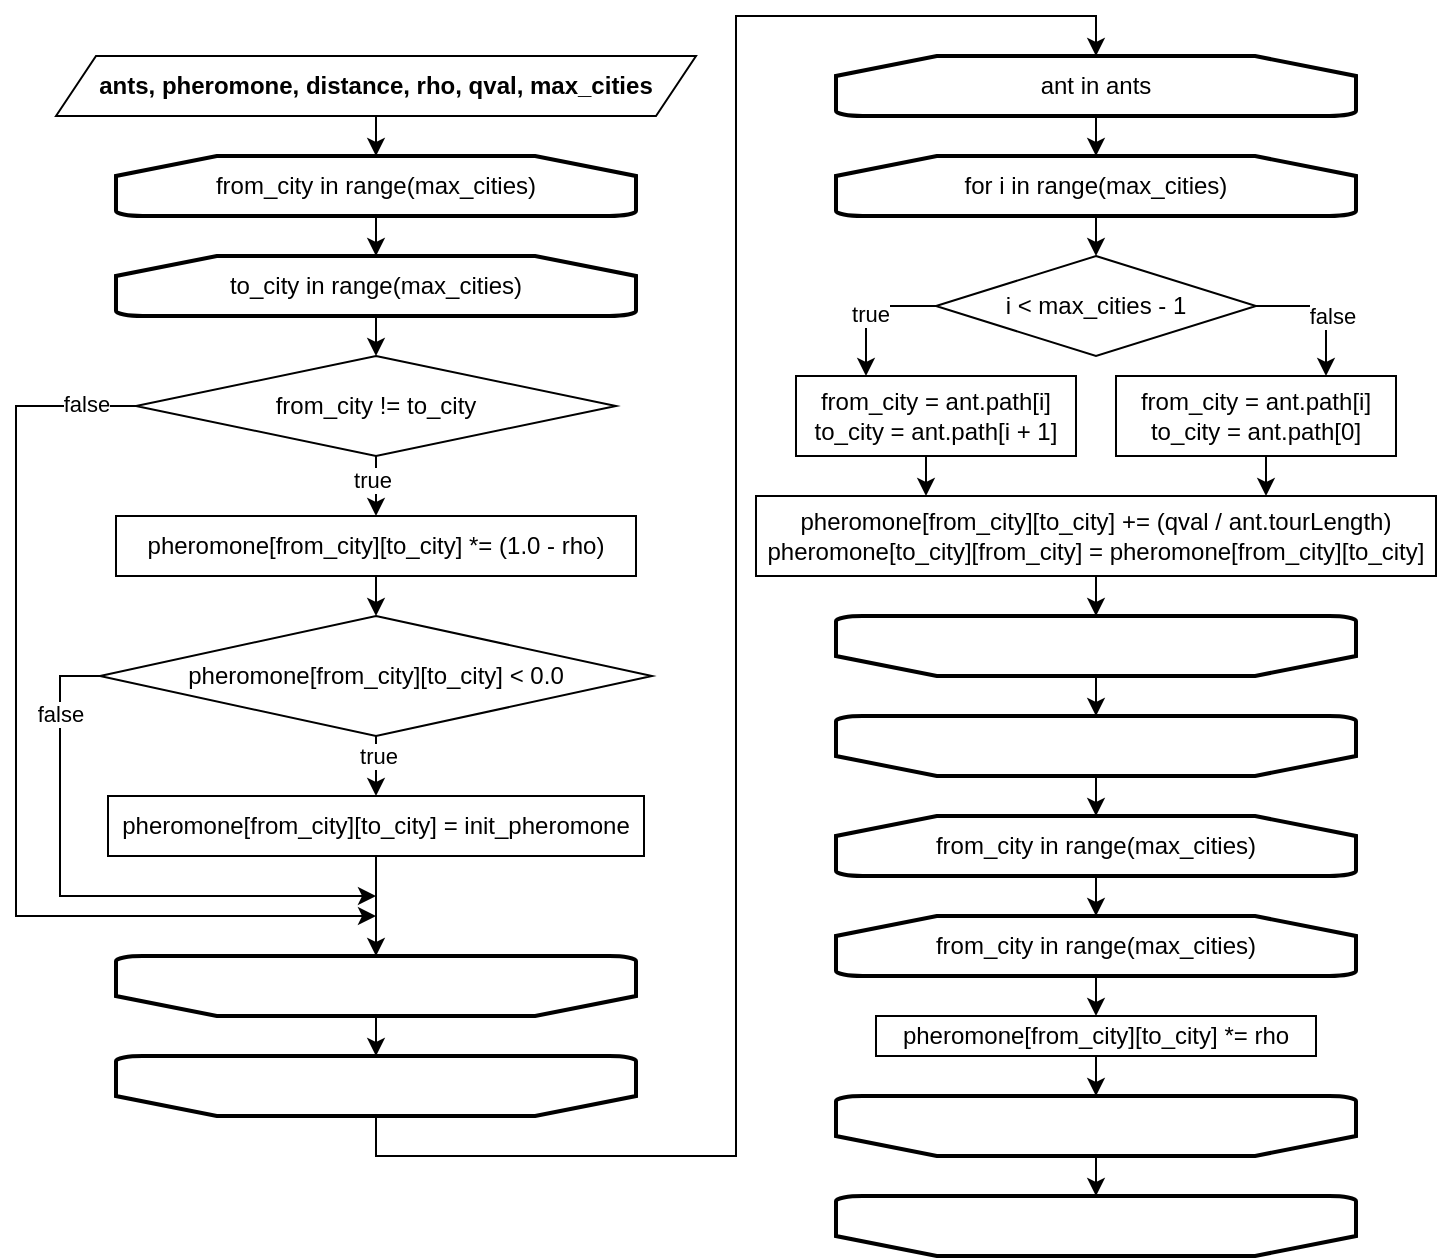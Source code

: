 <mxfile version="21.6.8" type="device">
  <diagram name="Страница — 1" id="guqpKIvVftWeHKpPATNB">
    <mxGraphModel dx="1588" dy="792" grid="1" gridSize="10" guides="1" tooltips="1" connect="1" arrows="1" fold="1" page="1" pageScale="1" pageWidth="827" pageHeight="1169" math="0" shadow="0">
      <root>
        <mxCell id="0" />
        <mxCell id="1" parent="0" />
        <mxCell id="sI2C4-aLC-wWD8bmDFna-11" style="edgeStyle=orthogonalEdgeStyle;rounded=0;orthogonalLoop=1;jettySize=auto;html=1;exitX=0.5;exitY=1;exitDx=0;exitDy=0;entryX=0.5;entryY=0;entryDx=0;entryDy=0;entryPerimeter=0;" edge="1" parent="1" source="sI2C4-aLC-wWD8bmDFna-1" target="sI2C4-aLC-wWD8bmDFna-2">
          <mxGeometry relative="1" as="geometry" />
        </mxCell>
        <mxCell id="sI2C4-aLC-wWD8bmDFna-1" value="ants, pheromone, distance, rho, qval, max_cities" style="shape=parallelogram;perimeter=parallelogramPerimeter;whiteSpace=wrap;html=1;fixedSize=1;fontStyle=1" vertex="1" parent="1">
          <mxGeometry x="120" y="30" width="320" height="30" as="geometry" />
        </mxCell>
        <mxCell id="sI2C4-aLC-wWD8bmDFna-4" style="edgeStyle=orthogonalEdgeStyle;rounded=0;orthogonalLoop=1;jettySize=auto;html=1;exitX=0.5;exitY=1;exitDx=0;exitDy=0;exitPerimeter=0;entryX=0.5;entryY=0;entryDx=0;entryDy=0;entryPerimeter=0;" edge="1" parent="1" source="sI2C4-aLC-wWD8bmDFna-2" target="sI2C4-aLC-wWD8bmDFna-3">
          <mxGeometry relative="1" as="geometry" />
        </mxCell>
        <mxCell id="sI2C4-aLC-wWD8bmDFna-2" value="from_city in range(max_cities)" style="strokeWidth=2;html=1;shape=mxgraph.flowchart.loop_limit;whiteSpace=wrap;" vertex="1" parent="1">
          <mxGeometry x="150" y="80" width="260" height="30" as="geometry" />
        </mxCell>
        <mxCell id="sI2C4-aLC-wWD8bmDFna-10" style="edgeStyle=orthogonalEdgeStyle;rounded=0;orthogonalLoop=1;jettySize=auto;html=1;exitX=0.5;exitY=1;exitDx=0;exitDy=0;exitPerimeter=0;entryX=0.5;entryY=0;entryDx=0;entryDy=0;" edge="1" parent="1" source="sI2C4-aLC-wWD8bmDFna-3" target="sI2C4-aLC-wWD8bmDFna-8">
          <mxGeometry relative="1" as="geometry" />
        </mxCell>
        <mxCell id="sI2C4-aLC-wWD8bmDFna-3" value="to_city in range(max_cities)" style="strokeWidth=2;html=1;shape=mxgraph.flowchart.loop_limit;whiteSpace=wrap;" vertex="1" parent="1">
          <mxGeometry x="150" y="130" width="260" height="30" as="geometry" />
        </mxCell>
        <mxCell id="sI2C4-aLC-wWD8bmDFna-7" style="edgeStyle=orthogonalEdgeStyle;rounded=0;orthogonalLoop=1;jettySize=auto;html=1;exitX=0.5;exitY=0;exitDx=0;exitDy=0;exitPerimeter=0;entryX=0.5;entryY=1;entryDx=0;entryDy=0;entryPerimeter=0;" edge="1" parent="1" source="sI2C4-aLC-wWD8bmDFna-5" target="sI2C4-aLC-wWD8bmDFna-6">
          <mxGeometry relative="1" as="geometry" />
        </mxCell>
        <mxCell id="sI2C4-aLC-wWD8bmDFna-5" value="" style="strokeWidth=2;html=1;shape=mxgraph.flowchart.loop_limit;whiteSpace=wrap;rotation=-180;" vertex="1" parent="1">
          <mxGeometry x="150" y="480" width="260" height="30" as="geometry" />
        </mxCell>
        <mxCell id="sI2C4-aLC-wWD8bmDFna-53" style="edgeStyle=orthogonalEdgeStyle;rounded=0;orthogonalLoop=1;jettySize=auto;html=1;exitX=0.5;exitY=0;exitDx=0;exitDy=0;exitPerimeter=0;entryX=0.5;entryY=0;entryDx=0;entryDy=0;entryPerimeter=0;" edge="1" parent="1" source="sI2C4-aLC-wWD8bmDFna-6" target="sI2C4-aLC-wWD8bmDFna-34">
          <mxGeometry relative="1" as="geometry" />
        </mxCell>
        <mxCell id="sI2C4-aLC-wWD8bmDFna-6" value="" style="strokeWidth=2;html=1;shape=mxgraph.flowchart.loop_limit;whiteSpace=wrap;rotation=-180;" vertex="1" parent="1">
          <mxGeometry x="150" y="530" width="260" height="30" as="geometry" />
        </mxCell>
        <mxCell id="sI2C4-aLC-wWD8bmDFna-13" style="edgeStyle=orthogonalEdgeStyle;rounded=0;orthogonalLoop=1;jettySize=auto;html=1;exitX=0.5;exitY=1;exitDx=0;exitDy=0;entryX=0.5;entryY=0;entryDx=0;entryDy=0;" edge="1" parent="1" source="sI2C4-aLC-wWD8bmDFna-8" target="sI2C4-aLC-wWD8bmDFna-12">
          <mxGeometry relative="1" as="geometry" />
        </mxCell>
        <mxCell id="sI2C4-aLC-wWD8bmDFna-14" value="true" style="edgeLabel;html=1;align=center;verticalAlign=middle;resizable=0;points=[];" vertex="1" connectable="0" parent="sI2C4-aLC-wWD8bmDFna-13">
          <mxGeometry x="-0.2" y="-2" relative="1" as="geometry">
            <mxPoint as="offset" />
          </mxGeometry>
        </mxCell>
        <mxCell id="sI2C4-aLC-wWD8bmDFna-22" style="edgeStyle=orthogonalEdgeStyle;rounded=0;orthogonalLoop=1;jettySize=auto;html=1;exitX=0;exitY=0.5;exitDx=0;exitDy=0;" edge="1" parent="1" source="sI2C4-aLC-wWD8bmDFna-8">
          <mxGeometry relative="1" as="geometry">
            <mxPoint x="280.0" y="460" as="targetPoint" />
            <Array as="points">
              <mxPoint x="100" y="205" />
              <mxPoint x="100" y="460" />
            </Array>
          </mxGeometry>
        </mxCell>
        <mxCell id="sI2C4-aLC-wWD8bmDFna-23" value="false" style="edgeLabel;html=1;align=center;verticalAlign=middle;resizable=0;points=[];" vertex="1" connectable="0" parent="sI2C4-aLC-wWD8bmDFna-22">
          <mxGeometry x="-0.896" y="-1" relative="1" as="geometry">
            <mxPoint as="offset" />
          </mxGeometry>
        </mxCell>
        <mxCell id="sI2C4-aLC-wWD8bmDFna-8" value="from_city != to_city" style="rhombus;whiteSpace=wrap;html=1;" vertex="1" parent="1">
          <mxGeometry x="160" y="180" width="240" height="50" as="geometry" />
        </mxCell>
        <mxCell id="sI2C4-aLC-wWD8bmDFna-17" style="edgeStyle=orthogonalEdgeStyle;rounded=0;orthogonalLoop=1;jettySize=auto;html=1;exitX=0.5;exitY=1;exitDx=0;exitDy=0;entryX=0.5;entryY=0;entryDx=0;entryDy=0;" edge="1" parent="1" source="sI2C4-aLC-wWD8bmDFna-9" target="sI2C4-aLC-wWD8bmDFna-16">
          <mxGeometry relative="1" as="geometry" />
        </mxCell>
        <mxCell id="sI2C4-aLC-wWD8bmDFna-18" value="true" style="edgeLabel;html=1;align=center;verticalAlign=middle;resizable=0;points=[];" vertex="1" connectable="0" parent="sI2C4-aLC-wWD8bmDFna-17">
          <mxGeometry x="-0.368" y="1" relative="1" as="geometry">
            <mxPoint as="offset" />
          </mxGeometry>
        </mxCell>
        <mxCell id="sI2C4-aLC-wWD8bmDFna-20" style="edgeStyle=orthogonalEdgeStyle;rounded=0;orthogonalLoop=1;jettySize=auto;html=1;exitX=0;exitY=0.5;exitDx=0;exitDy=0;" edge="1" parent="1" source="sI2C4-aLC-wWD8bmDFna-9">
          <mxGeometry relative="1" as="geometry">
            <mxPoint x="280.0" y="450" as="targetPoint" />
            <Array as="points">
              <mxPoint x="122" y="340" />
              <mxPoint x="122" y="450" />
            </Array>
          </mxGeometry>
        </mxCell>
        <mxCell id="sI2C4-aLC-wWD8bmDFna-21" value="false" style="edgeLabel;html=1;align=center;verticalAlign=middle;resizable=0;points=[];" vertex="1" connectable="0" parent="sI2C4-aLC-wWD8bmDFna-20">
          <mxGeometry x="-0.731" relative="1" as="geometry">
            <mxPoint as="offset" />
          </mxGeometry>
        </mxCell>
        <mxCell id="sI2C4-aLC-wWD8bmDFna-9" value="pheromone[from_city][to_city] &amp;lt; 0.0" style="rhombus;whiteSpace=wrap;html=1;" vertex="1" parent="1">
          <mxGeometry x="142" y="310" width="276" height="60" as="geometry" />
        </mxCell>
        <mxCell id="sI2C4-aLC-wWD8bmDFna-15" style="edgeStyle=orthogonalEdgeStyle;rounded=0;orthogonalLoop=1;jettySize=auto;html=1;exitX=0.5;exitY=1;exitDx=0;exitDy=0;entryX=0.5;entryY=0;entryDx=0;entryDy=0;" edge="1" parent="1" source="sI2C4-aLC-wWD8bmDFna-12" target="sI2C4-aLC-wWD8bmDFna-9">
          <mxGeometry relative="1" as="geometry" />
        </mxCell>
        <mxCell id="sI2C4-aLC-wWD8bmDFna-12" value="pheromone[from_city][to_city] *= (1.0 - rho)" style="rounded=0;whiteSpace=wrap;html=1;" vertex="1" parent="1">
          <mxGeometry x="150" y="260" width="260" height="30" as="geometry" />
        </mxCell>
        <mxCell id="sI2C4-aLC-wWD8bmDFna-19" style="edgeStyle=orthogonalEdgeStyle;rounded=0;orthogonalLoop=1;jettySize=auto;html=1;exitX=0.5;exitY=1;exitDx=0;exitDy=0;entryX=0.5;entryY=1;entryDx=0;entryDy=0;entryPerimeter=0;" edge="1" parent="1" source="sI2C4-aLC-wWD8bmDFna-16" target="sI2C4-aLC-wWD8bmDFna-5">
          <mxGeometry relative="1" as="geometry" />
        </mxCell>
        <mxCell id="sI2C4-aLC-wWD8bmDFna-16" value="pheromone[from_city][to_city] = init_pheromone" style="rounded=0;whiteSpace=wrap;html=1;" vertex="1" parent="1">
          <mxGeometry x="146" y="400" width="268" height="30" as="geometry" />
        </mxCell>
        <mxCell id="sI2C4-aLC-wWD8bmDFna-26" style="edgeStyle=orthogonalEdgeStyle;rounded=0;orthogonalLoop=1;jettySize=auto;html=1;exitX=0.5;exitY=1;exitDx=0;exitDy=0;exitPerimeter=0;entryX=0.5;entryY=0;entryDx=0;entryDy=0;entryPerimeter=0;" edge="1" parent="1" source="sI2C4-aLC-wWD8bmDFna-24" target="sI2C4-aLC-wWD8bmDFna-25">
          <mxGeometry relative="1" as="geometry" />
        </mxCell>
        <mxCell id="sI2C4-aLC-wWD8bmDFna-24" value="from_city in range(max_cities)" style="strokeWidth=2;html=1;shape=mxgraph.flowchart.loop_limit;whiteSpace=wrap;" vertex="1" parent="1">
          <mxGeometry x="510" y="410" width="260" height="30" as="geometry" />
        </mxCell>
        <mxCell id="sI2C4-aLC-wWD8bmDFna-31" style="edgeStyle=orthogonalEdgeStyle;rounded=0;orthogonalLoop=1;jettySize=auto;html=1;exitX=0.5;exitY=1;exitDx=0;exitDy=0;exitPerimeter=0;entryX=0.5;entryY=0;entryDx=0;entryDy=0;" edge="1" parent="1" source="sI2C4-aLC-wWD8bmDFna-25" target="sI2C4-aLC-wWD8bmDFna-30">
          <mxGeometry relative="1" as="geometry" />
        </mxCell>
        <mxCell id="sI2C4-aLC-wWD8bmDFna-25" value="from_city in range(max_cities)" style="strokeWidth=2;html=1;shape=mxgraph.flowchart.loop_limit;whiteSpace=wrap;" vertex="1" parent="1">
          <mxGeometry x="510" y="460" width="260" height="30" as="geometry" />
        </mxCell>
        <mxCell id="sI2C4-aLC-wWD8bmDFna-27" style="edgeStyle=orthogonalEdgeStyle;rounded=0;orthogonalLoop=1;jettySize=auto;html=1;exitX=0.5;exitY=0;exitDx=0;exitDy=0;exitPerimeter=0;entryX=0.5;entryY=1;entryDx=0;entryDy=0;entryPerimeter=0;" edge="1" parent="1" source="sI2C4-aLC-wWD8bmDFna-28" target="sI2C4-aLC-wWD8bmDFna-29">
          <mxGeometry relative="1" as="geometry" />
        </mxCell>
        <mxCell id="sI2C4-aLC-wWD8bmDFna-28" value="" style="strokeWidth=2;html=1;shape=mxgraph.flowchart.loop_limit;whiteSpace=wrap;rotation=-180;" vertex="1" parent="1">
          <mxGeometry x="510" y="550" width="260" height="30" as="geometry" />
        </mxCell>
        <mxCell id="sI2C4-aLC-wWD8bmDFna-29" value="" style="strokeWidth=2;html=1;shape=mxgraph.flowchart.loop_limit;whiteSpace=wrap;rotation=-180;" vertex="1" parent="1">
          <mxGeometry x="510" y="600" width="260" height="30" as="geometry" />
        </mxCell>
        <mxCell id="sI2C4-aLC-wWD8bmDFna-32" style="edgeStyle=orthogonalEdgeStyle;rounded=0;orthogonalLoop=1;jettySize=auto;html=1;exitX=0.5;exitY=1;exitDx=0;exitDy=0;entryX=0.5;entryY=1;entryDx=0;entryDy=0;entryPerimeter=0;" edge="1" parent="1" source="sI2C4-aLC-wWD8bmDFna-30" target="sI2C4-aLC-wWD8bmDFna-28">
          <mxGeometry relative="1" as="geometry" />
        </mxCell>
        <mxCell id="sI2C4-aLC-wWD8bmDFna-30" value="pheromone[from_city][to_city] *= rho" style="rounded=0;whiteSpace=wrap;html=1;" vertex="1" parent="1">
          <mxGeometry x="530" y="510" width="220" height="20" as="geometry" />
        </mxCell>
        <mxCell id="sI2C4-aLC-wWD8bmDFna-33" style="edgeStyle=orthogonalEdgeStyle;rounded=0;orthogonalLoop=1;jettySize=auto;html=1;exitX=0.5;exitY=1;exitDx=0;exitDy=0;exitPerimeter=0;entryX=0.5;entryY=0;entryDx=0;entryDy=0;entryPerimeter=0;" edge="1" parent="1" source="sI2C4-aLC-wWD8bmDFna-34" target="sI2C4-aLC-wWD8bmDFna-35">
          <mxGeometry relative="1" as="geometry" />
        </mxCell>
        <mxCell id="sI2C4-aLC-wWD8bmDFna-34" value="ant in ants" style="strokeWidth=2;html=1;shape=mxgraph.flowchart.loop_limit;whiteSpace=wrap;" vertex="1" parent="1">
          <mxGeometry x="510" y="30" width="260" height="30" as="geometry" />
        </mxCell>
        <mxCell id="sI2C4-aLC-wWD8bmDFna-44" style="edgeStyle=orthogonalEdgeStyle;rounded=0;orthogonalLoop=1;jettySize=auto;html=1;exitX=0.5;exitY=1;exitDx=0;exitDy=0;exitPerimeter=0;entryX=0.5;entryY=0;entryDx=0;entryDy=0;" edge="1" parent="1" source="sI2C4-aLC-wWD8bmDFna-35" target="sI2C4-aLC-wWD8bmDFna-36">
          <mxGeometry relative="1" as="geometry" />
        </mxCell>
        <mxCell id="sI2C4-aLC-wWD8bmDFna-35" value="for i in range(max_cities)" style="strokeWidth=2;html=1;shape=mxgraph.flowchart.loop_limit;whiteSpace=wrap;" vertex="1" parent="1">
          <mxGeometry x="510" y="80" width="260" height="30" as="geometry" />
        </mxCell>
        <mxCell id="sI2C4-aLC-wWD8bmDFna-39" style="edgeStyle=orthogonalEdgeStyle;rounded=0;orthogonalLoop=1;jettySize=auto;html=1;exitX=1;exitY=0.5;exitDx=0;exitDy=0;entryX=0.75;entryY=0;entryDx=0;entryDy=0;" edge="1" parent="1" source="sI2C4-aLC-wWD8bmDFna-36" target="sI2C4-aLC-wWD8bmDFna-38">
          <mxGeometry relative="1" as="geometry" />
        </mxCell>
        <mxCell id="sI2C4-aLC-wWD8bmDFna-43" value="false" style="edgeLabel;html=1;align=center;verticalAlign=middle;resizable=0;points=[];" vertex="1" connectable="0" parent="sI2C4-aLC-wWD8bmDFna-39">
          <mxGeometry x="0.131" y="3" relative="1" as="geometry">
            <mxPoint as="offset" />
          </mxGeometry>
        </mxCell>
        <mxCell id="sI2C4-aLC-wWD8bmDFna-40" style="edgeStyle=orthogonalEdgeStyle;rounded=0;orthogonalLoop=1;jettySize=auto;html=1;exitX=0;exitY=0.5;exitDx=0;exitDy=0;entryX=0.25;entryY=0;entryDx=0;entryDy=0;" edge="1" parent="1" source="sI2C4-aLC-wWD8bmDFna-36" target="sI2C4-aLC-wWD8bmDFna-37">
          <mxGeometry relative="1" as="geometry" />
        </mxCell>
        <mxCell id="sI2C4-aLC-wWD8bmDFna-42" value="true" style="edgeLabel;html=1;align=center;verticalAlign=middle;resizable=0;points=[];" vertex="1" connectable="0" parent="sI2C4-aLC-wWD8bmDFna-40">
          <mxGeometry x="0.111" y="2" relative="1" as="geometry">
            <mxPoint as="offset" />
          </mxGeometry>
        </mxCell>
        <mxCell id="sI2C4-aLC-wWD8bmDFna-36" value="i &amp;lt; max_cities - 1" style="rhombus;whiteSpace=wrap;html=1;" vertex="1" parent="1">
          <mxGeometry x="560" y="130" width="160" height="50" as="geometry" />
        </mxCell>
        <mxCell id="sI2C4-aLC-wWD8bmDFna-46" style="edgeStyle=orthogonalEdgeStyle;rounded=0;orthogonalLoop=1;jettySize=auto;html=1;exitX=0.5;exitY=1;exitDx=0;exitDy=0;entryX=0.25;entryY=0;entryDx=0;entryDy=0;" edge="1" parent="1" source="sI2C4-aLC-wWD8bmDFna-37" target="sI2C4-aLC-wWD8bmDFna-45">
          <mxGeometry relative="1" as="geometry" />
        </mxCell>
        <mxCell id="sI2C4-aLC-wWD8bmDFna-37" value="&lt;div&gt;from_city = ant.path[i]&lt;/div&gt;&lt;div&gt;to_city = ant.path[i + 1]&lt;/div&gt;" style="rounded=0;whiteSpace=wrap;html=1;" vertex="1" parent="1">
          <mxGeometry x="490" y="190" width="140" height="40" as="geometry" />
        </mxCell>
        <mxCell id="sI2C4-aLC-wWD8bmDFna-47" style="edgeStyle=orthogonalEdgeStyle;rounded=0;orthogonalLoop=1;jettySize=auto;html=1;exitX=0.5;exitY=1;exitDx=0;exitDy=0;entryX=0.75;entryY=0;entryDx=0;entryDy=0;" edge="1" parent="1" source="sI2C4-aLC-wWD8bmDFna-38" target="sI2C4-aLC-wWD8bmDFna-45">
          <mxGeometry relative="1" as="geometry" />
        </mxCell>
        <mxCell id="sI2C4-aLC-wWD8bmDFna-38" value="&lt;div&gt;from_city = ant.path[i]&lt;/div&gt;&lt;div&gt;to_city = ant.path[0]&lt;/div&gt;" style="rounded=0;whiteSpace=wrap;html=1;" vertex="1" parent="1">
          <mxGeometry x="650" y="190" width="140" height="40" as="geometry" />
        </mxCell>
        <mxCell id="sI2C4-aLC-wWD8bmDFna-51" style="edgeStyle=orthogonalEdgeStyle;rounded=0;orthogonalLoop=1;jettySize=auto;html=1;exitX=0.5;exitY=1;exitDx=0;exitDy=0;entryX=0.5;entryY=1;entryDx=0;entryDy=0;entryPerimeter=0;" edge="1" parent="1" source="sI2C4-aLC-wWD8bmDFna-45" target="sI2C4-aLC-wWD8bmDFna-49">
          <mxGeometry relative="1" as="geometry" />
        </mxCell>
        <mxCell id="sI2C4-aLC-wWD8bmDFna-45" value="&lt;div&gt;pheromone[from_city][to_city] += (qval / ant.tourLength)&lt;/div&gt;&lt;div&gt;pheromone[to_city][from_city] = pheromone[from_city][to_city]&lt;/div&gt;" style="rounded=0;whiteSpace=wrap;html=1;" vertex="1" parent="1">
          <mxGeometry x="470" y="250" width="340" height="40" as="geometry" />
        </mxCell>
        <mxCell id="sI2C4-aLC-wWD8bmDFna-48" style="edgeStyle=orthogonalEdgeStyle;rounded=0;orthogonalLoop=1;jettySize=auto;html=1;exitX=0.5;exitY=0;exitDx=0;exitDy=0;exitPerimeter=0;entryX=0.5;entryY=1;entryDx=0;entryDy=0;entryPerimeter=0;" edge="1" parent="1" source="sI2C4-aLC-wWD8bmDFna-49" target="sI2C4-aLC-wWD8bmDFna-50">
          <mxGeometry relative="1" as="geometry" />
        </mxCell>
        <mxCell id="sI2C4-aLC-wWD8bmDFna-49" value="" style="strokeWidth=2;html=1;shape=mxgraph.flowchart.loop_limit;whiteSpace=wrap;rotation=-180;" vertex="1" parent="1">
          <mxGeometry x="510" y="310" width="260" height="30" as="geometry" />
        </mxCell>
        <mxCell id="sI2C4-aLC-wWD8bmDFna-52" style="edgeStyle=orthogonalEdgeStyle;rounded=0;orthogonalLoop=1;jettySize=auto;html=1;exitX=0.5;exitY=0;exitDx=0;exitDy=0;exitPerimeter=0;entryX=0.5;entryY=0;entryDx=0;entryDy=0;entryPerimeter=0;" edge="1" parent="1" source="sI2C4-aLC-wWD8bmDFna-50" target="sI2C4-aLC-wWD8bmDFna-24">
          <mxGeometry relative="1" as="geometry" />
        </mxCell>
        <mxCell id="sI2C4-aLC-wWD8bmDFna-50" value="" style="strokeWidth=2;html=1;shape=mxgraph.flowchart.loop_limit;whiteSpace=wrap;rotation=-180;" vertex="1" parent="1">
          <mxGeometry x="510" y="360" width="260" height="30" as="geometry" />
        </mxCell>
      </root>
    </mxGraphModel>
  </diagram>
</mxfile>

